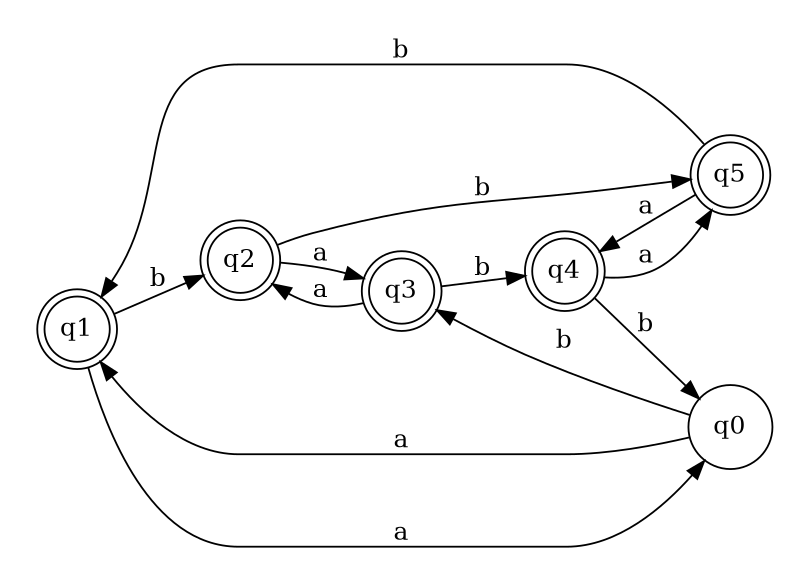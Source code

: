digraph {
	rankdir=LR;
	margin=0.2;
	size=5;
	node [margin=0.1 shape=circle];
	q1[margin=0 shape=doublecircle];
	q2[margin=0 shape=doublecircle];
	q3[margin=0 shape=doublecircle];
	q4[margin=0 shape=doublecircle];
	q5	[margin=0 shape=doublecircle];
	" "[color=white width=0];
	q0 -> q1 [label = "a"];
	q1 -> q0 [label = "a"];
	q1 -> q2 [label = "b"];
	q2 -> q3 [label = "a"];
	q3 -> q2 [label = "a"];
	q2 -> q5 [label = "b"];
	q3 -> q4 [label = "b"];
	q0 -> q3 [label = "b"];
	q4 -> q5 [label = "a"];
	q5 -> q4 [label = "a"];
	q4 -> q0 [label = "b"];
	q5 -> q1 [label = "b"];
}